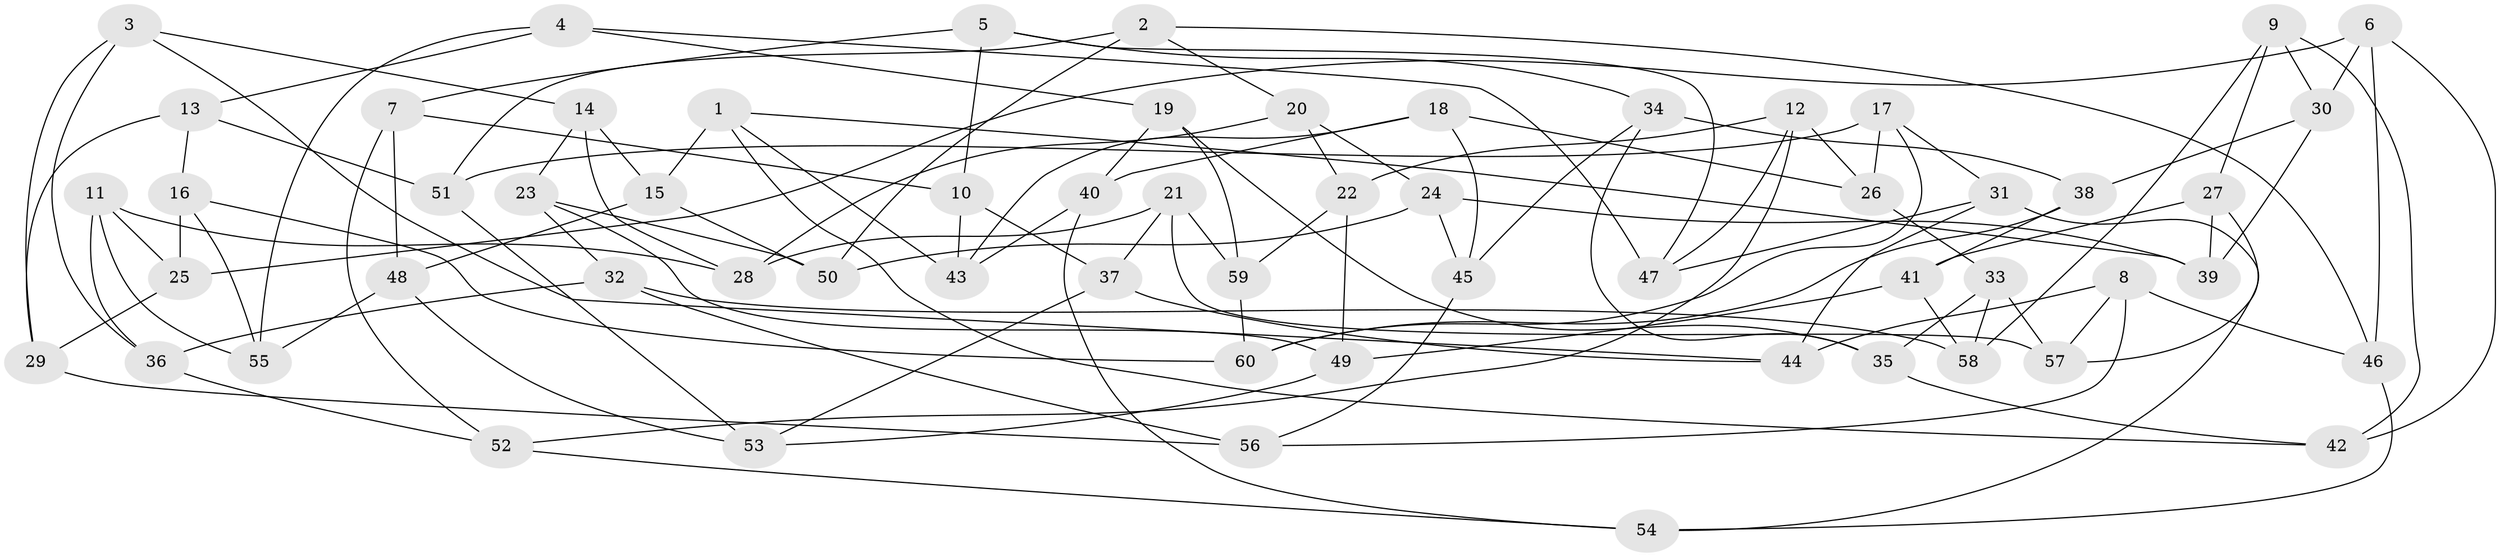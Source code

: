 // Generated by graph-tools (version 1.1) at 2025/38/03/09/25 02:38:08]
// undirected, 60 vertices, 120 edges
graph export_dot {
graph [start="1"]
  node [color=gray90,style=filled];
  1;
  2;
  3;
  4;
  5;
  6;
  7;
  8;
  9;
  10;
  11;
  12;
  13;
  14;
  15;
  16;
  17;
  18;
  19;
  20;
  21;
  22;
  23;
  24;
  25;
  26;
  27;
  28;
  29;
  30;
  31;
  32;
  33;
  34;
  35;
  36;
  37;
  38;
  39;
  40;
  41;
  42;
  43;
  44;
  45;
  46;
  47;
  48;
  49;
  50;
  51;
  52;
  53;
  54;
  55;
  56;
  57;
  58;
  59;
  60;
  1 -- 43;
  1 -- 15;
  1 -- 42;
  1 -- 39;
  2 -- 51;
  2 -- 50;
  2 -- 20;
  2 -- 46;
  3 -- 36;
  3 -- 14;
  3 -- 29;
  3 -- 44;
  4 -- 55;
  4 -- 19;
  4 -- 13;
  4 -- 47;
  5 -- 47;
  5 -- 7;
  5 -- 34;
  5 -- 10;
  6 -- 42;
  6 -- 25;
  6 -- 30;
  6 -- 46;
  7 -- 48;
  7 -- 10;
  7 -- 52;
  8 -- 57;
  8 -- 44;
  8 -- 56;
  8 -- 46;
  9 -- 27;
  9 -- 58;
  9 -- 42;
  9 -- 30;
  10 -- 37;
  10 -- 43;
  11 -- 28;
  11 -- 55;
  11 -- 36;
  11 -- 25;
  12 -- 22;
  12 -- 52;
  12 -- 26;
  12 -- 47;
  13 -- 29;
  13 -- 16;
  13 -- 51;
  14 -- 28;
  14 -- 23;
  14 -- 15;
  15 -- 50;
  15 -- 48;
  16 -- 60;
  16 -- 25;
  16 -- 55;
  17 -- 51;
  17 -- 31;
  17 -- 26;
  17 -- 60;
  18 -- 45;
  18 -- 43;
  18 -- 40;
  18 -- 26;
  19 -- 35;
  19 -- 40;
  19 -- 59;
  20 -- 28;
  20 -- 22;
  20 -- 24;
  21 -- 28;
  21 -- 37;
  21 -- 59;
  21 -- 57;
  22 -- 49;
  22 -- 59;
  23 -- 49;
  23 -- 50;
  23 -- 32;
  24 -- 50;
  24 -- 45;
  24 -- 39;
  25 -- 29;
  26 -- 33;
  27 -- 57;
  27 -- 41;
  27 -- 39;
  29 -- 56;
  30 -- 39;
  30 -- 38;
  31 -- 54;
  31 -- 44;
  31 -- 47;
  32 -- 58;
  32 -- 56;
  32 -- 36;
  33 -- 35;
  33 -- 58;
  33 -- 57;
  34 -- 38;
  34 -- 45;
  34 -- 35;
  35 -- 42;
  36 -- 52;
  37 -- 44;
  37 -- 53;
  38 -- 41;
  38 -- 60;
  40 -- 54;
  40 -- 43;
  41 -- 58;
  41 -- 49;
  45 -- 56;
  46 -- 54;
  48 -- 53;
  48 -- 55;
  49 -- 53;
  51 -- 53;
  52 -- 54;
  59 -- 60;
}
